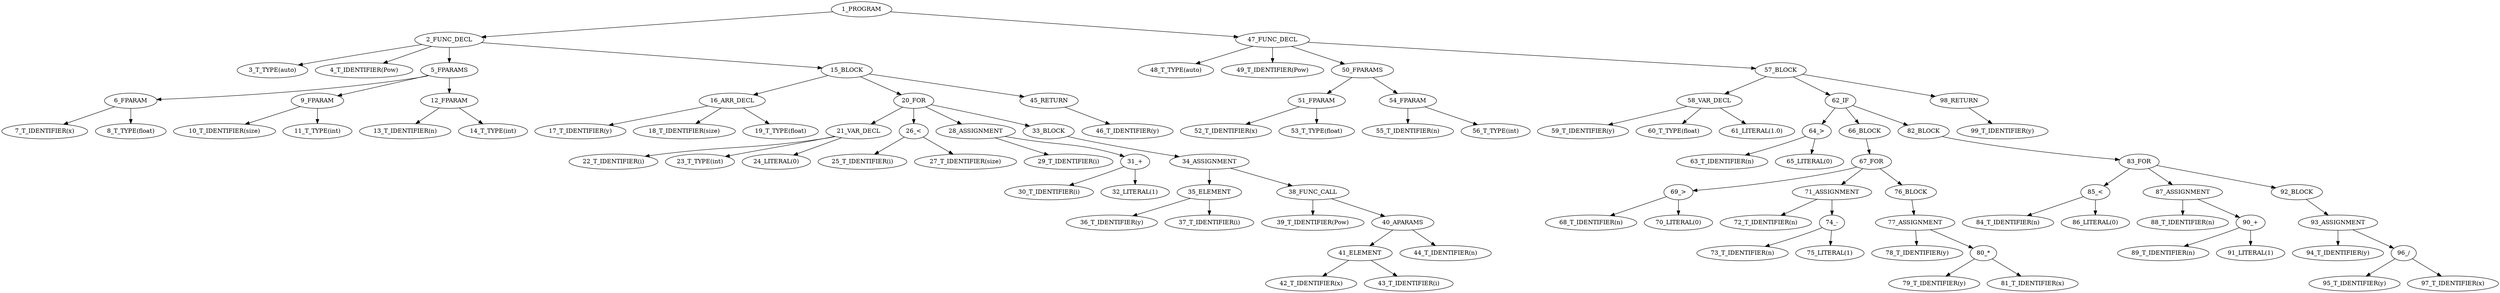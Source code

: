 digraph ast {
"1_PROGRAM"->"2_FUNC_DECL"
"1_PROGRAM"->"47_FUNC_DECL"
"2_FUNC_DECL"->"3_T_TYPE(auto)"
"2_FUNC_DECL"->"4_T_IDENTIFIER(Pow)"
"2_FUNC_DECL"->"5_FPARAMS"
"2_FUNC_DECL"->"15_BLOCK"
"5_FPARAMS"->"6_FPARAM"
"5_FPARAMS"->"9_FPARAM"
"5_FPARAMS"->"12_FPARAM"
"6_FPARAM"->"7_T_IDENTIFIER(x)"
"6_FPARAM"->"8_T_TYPE(float)"
"9_FPARAM"->"10_T_IDENTIFIER(size)"
"9_FPARAM"->"11_T_TYPE(int)"
"12_FPARAM"->"13_T_IDENTIFIER(n)"
"12_FPARAM"->"14_T_TYPE(int)"
"15_BLOCK"->"16_ARR_DECL"
"15_BLOCK"->"20_FOR"
"15_BLOCK"->"45_RETURN"
"16_ARR_DECL"->"17_T_IDENTIFIER(y)"
"16_ARR_DECL"->"18_T_IDENTIFIER(size)"
"16_ARR_DECL"->"19_T_TYPE(float)"
"20_FOR"->"21_VAR_DECL"
"20_FOR"->"26_<"
"20_FOR"->"28_ASSIGNMENT"
"20_FOR"->"33_BLOCK"
"21_VAR_DECL"->"22_T_IDENTIFIER(i)"
"21_VAR_DECL"->"23_T_TYPE(int)"
"21_VAR_DECL"->"24_LITERAL(0)"
"26_<"->"25_T_IDENTIFIER(i)"
"26_<"->"27_T_IDENTIFIER(size)"
"28_ASSIGNMENT"->"29_T_IDENTIFIER(i)"
"28_ASSIGNMENT"->"31_+"
"31_+"->"30_T_IDENTIFIER(i)"
"31_+"->"32_LITERAL(1)"
"33_BLOCK"->"34_ASSIGNMENT"
"34_ASSIGNMENT"->"35_ELEMENT"
"34_ASSIGNMENT"->"38_FUNC_CALL"
"35_ELEMENT"->"36_T_IDENTIFIER(y)"
"35_ELEMENT"->"37_T_IDENTIFIER(i)"
"38_FUNC_CALL"->"39_T_IDENTIFIER(Pow)"
"38_FUNC_CALL"->"40_APARAMS"
"40_APARAMS"->"41_ELEMENT"
"40_APARAMS"->"44_T_IDENTIFIER(n)"
"41_ELEMENT"->"42_T_IDENTIFIER(x)"
"41_ELEMENT"->"43_T_IDENTIFIER(i)"
"45_RETURN"->"46_T_IDENTIFIER(y)"
"47_FUNC_DECL"->"48_T_TYPE(auto)"
"47_FUNC_DECL"->"49_T_IDENTIFIER(Pow)"
"47_FUNC_DECL"->"50_FPARAMS"
"47_FUNC_DECL"->"57_BLOCK"
"50_FPARAMS"->"51_FPARAM"
"50_FPARAMS"->"54_FPARAM"
"51_FPARAM"->"52_T_IDENTIFIER(x)"
"51_FPARAM"->"53_T_TYPE(float)"
"54_FPARAM"->"55_T_IDENTIFIER(n)"
"54_FPARAM"->"56_T_TYPE(int)"
"57_BLOCK"->"58_VAR_DECL"
"57_BLOCK"->"62_IF"
"57_BLOCK"->"98_RETURN"
"58_VAR_DECL"->"59_T_IDENTIFIER(y)"
"58_VAR_DECL"->"60_T_TYPE(float)"
"58_VAR_DECL"->"61_LITERAL(1.0)"
"62_IF"->"64_>"
"62_IF"->"66_BLOCK"
"62_IF"->"82_BLOCK"
"64_>"->"63_T_IDENTIFIER(n)"
"64_>"->"65_LITERAL(0)"
"66_BLOCK"->"67_FOR"
"67_FOR"->"69_>"
"67_FOR"->"71_ASSIGNMENT"
"67_FOR"->"76_BLOCK"
"69_>"->"68_T_IDENTIFIER(n)"
"69_>"->"70_LITERAL(0)"
"71_ASSIGNMENT"->"72_T_IDENTIFIER(n)"
"71_ASSIGNMENT"->"74_-"
"74_-"->"73_T_IDENTIFIER(n)"
"74_-"->"75_LITERAL(1)"
"76_BLOCK"->"77_ASSIGNMENT"
"77_ASSIGNMENT"->"78_T_IDENTIFIER(y)"
"77_ASSIGNMENT"->"80_*"
"80_*"->"79_T_IDENTIFIER(y)"
"80_*"->"81_T_IDENTIFIER(x)"
"82_BLOCK"->"83_FOR"
"83_FOR"->"85_<"
"83_FOR"->"87_ASSIGNMENT"
"83_FOR"->"92_BLOCK"
"85_<"->"84_T_IDENTIFIER(n)"
"85_<"->"86_LITERAL(0)"
"87_ASSIGNMENT"->"88_T_IDENTIFIER(n)"
"87_ASSIGNMENT"->"90_+"
"90_+"->"89_T_IDENTIFIER(n)"
"90_+"->"91_LITERAL(1)"
"92_BLOCK"->"93_ASSIGNMENT"
"93_ASSIGNMENT"->"94_T_IDENTIFIER(y)"
"93_ASSIGNMENT"->"96_/"
"96_/"->"95_T_IDENTIFIER(y)"
"96_/"->"97_T_IDENTIFIER(x)"
"98_RETURN"->"99_T_IDENTIFIER(y)"
}
